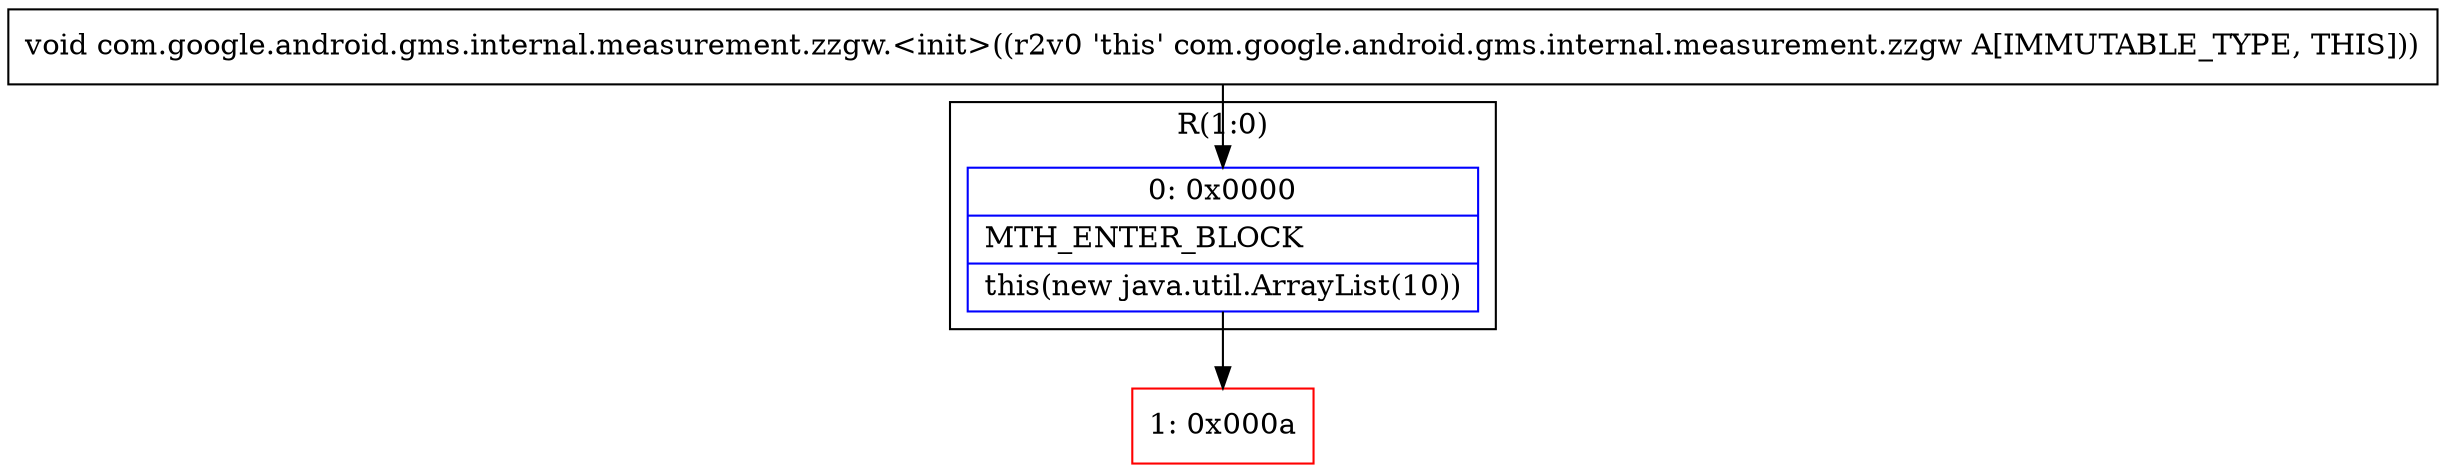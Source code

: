 digraph "CFG forcom.google.android.gms.internal.measurement.zzgw.\<init\>()V" {
subgraph cluster_Region_1896024351 {
label = "R(1:0)";
node [shape=record,color=blue];
Node_0 [shape=record,label="{0\:\ 0x0000|MTH_ENTER_BLOCK\l|this(new java.util.ArrayList(10))\l}"];
}
Node_1 [shape=record,color=red,label="{1\:\ 0x000a}"];
MethodNode[shape=record,label="{void com.google.android.gms.internal.measurement.zzgw.\<init\>((r2v0 'this' com.google.android.gms.internal.measurement.zzgw A[IMMUTABLE_TYPE, THIS])) }"];
MethodNode -> Node_0;
Node_0 -> Node_1;
}

